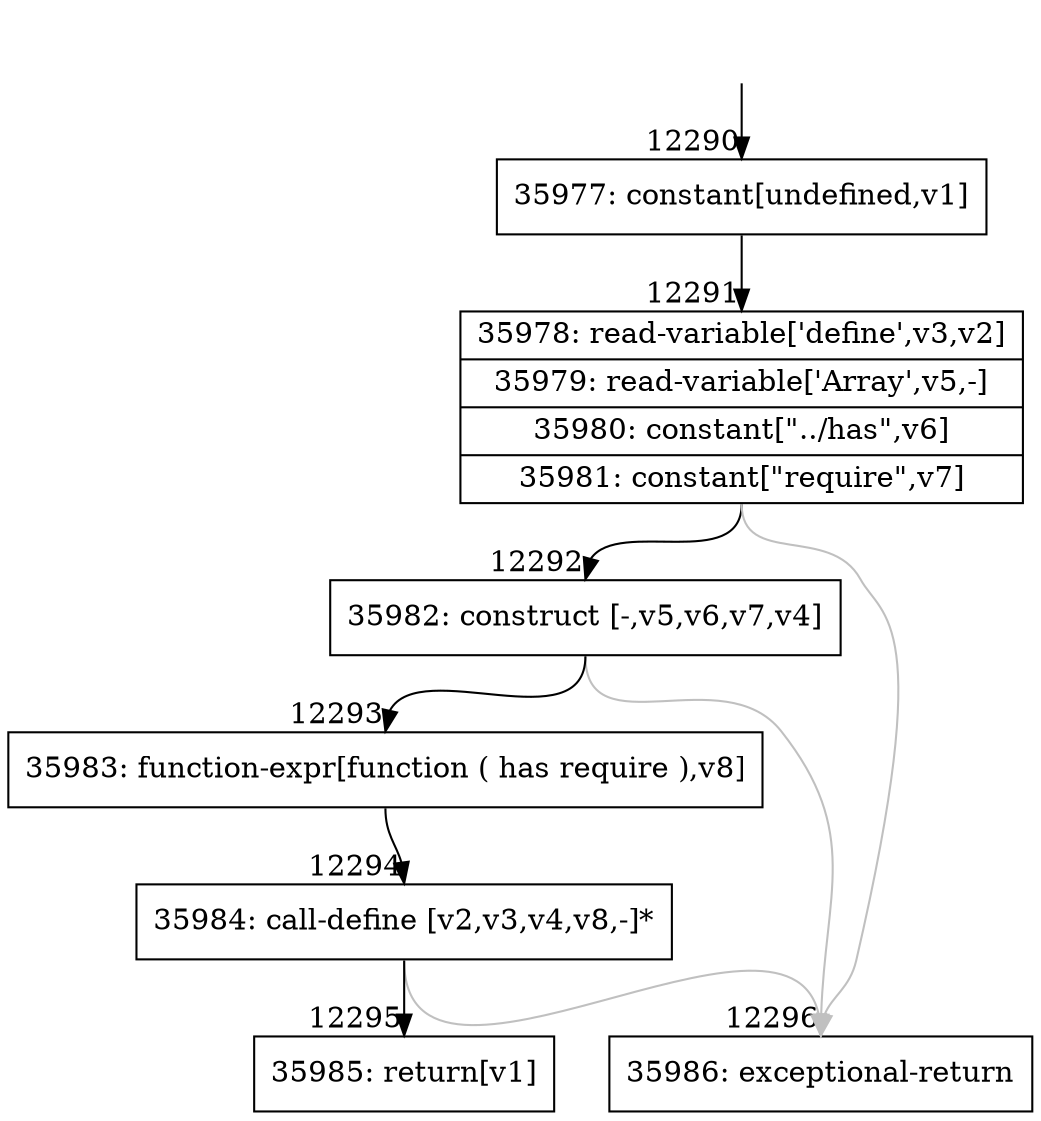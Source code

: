 digraph {
rankdir="TD"
BB_entry904[shape=none,label=""];
BB_entry904 -> BB12290 [tailport=s, headport=n, headlabel="    12290"]
BB12290 [shape=record label="{35977: constant[undefined,v1]}" ] 
BB12290 -> BB12291 [tailport=s, headport=n, headlabel="      12291"]
BB12291 [shape=record label="{35978: read-variable['define',v3,v2]|35979: read-variable['Array',v5,-]|35980: constant[\"../has\",v6]|35981: constant[\"require\",v7]}" ] 
BB12291 -> BB12292 [tailport=s, headport=n, headlabel="      12292"]
BB12291 -> BB12296 [tailport=s, headport=n, color=gray, headlabel="      12296"]
BB12292 [shape=record label="{35982: construct [-,v5,v6,v7,v4]}" ] 
BB12292 -> BB12293 [tailport=s, headport=n, headlabel="      12293"]
BB12292 -> BB12296 [tailport=s, headport=n, color=gray]
BB12293 [shape=record label="{35983: function-expr[function ( has require ),v8]}" ] 
BB12293 -> BB12294 [tailport=s, headport=n, headlabel="      12294"]
BB12294 [shape=record label="{35984: call-define [v2,v3,v4,v8,-]*}" ] 
BB12294 -> BB12295 [tailport=s, headport=n, headlabel="      12295"]
BB12294 -> BB12296 [tailport=s, headport=n, color=gray]
BB12295 [shape=record label="{35985: return[v1]}" ] 
BB12296 [shape=record label="{35986: exceptional-return}" ] 
//#$~ 17476
}
